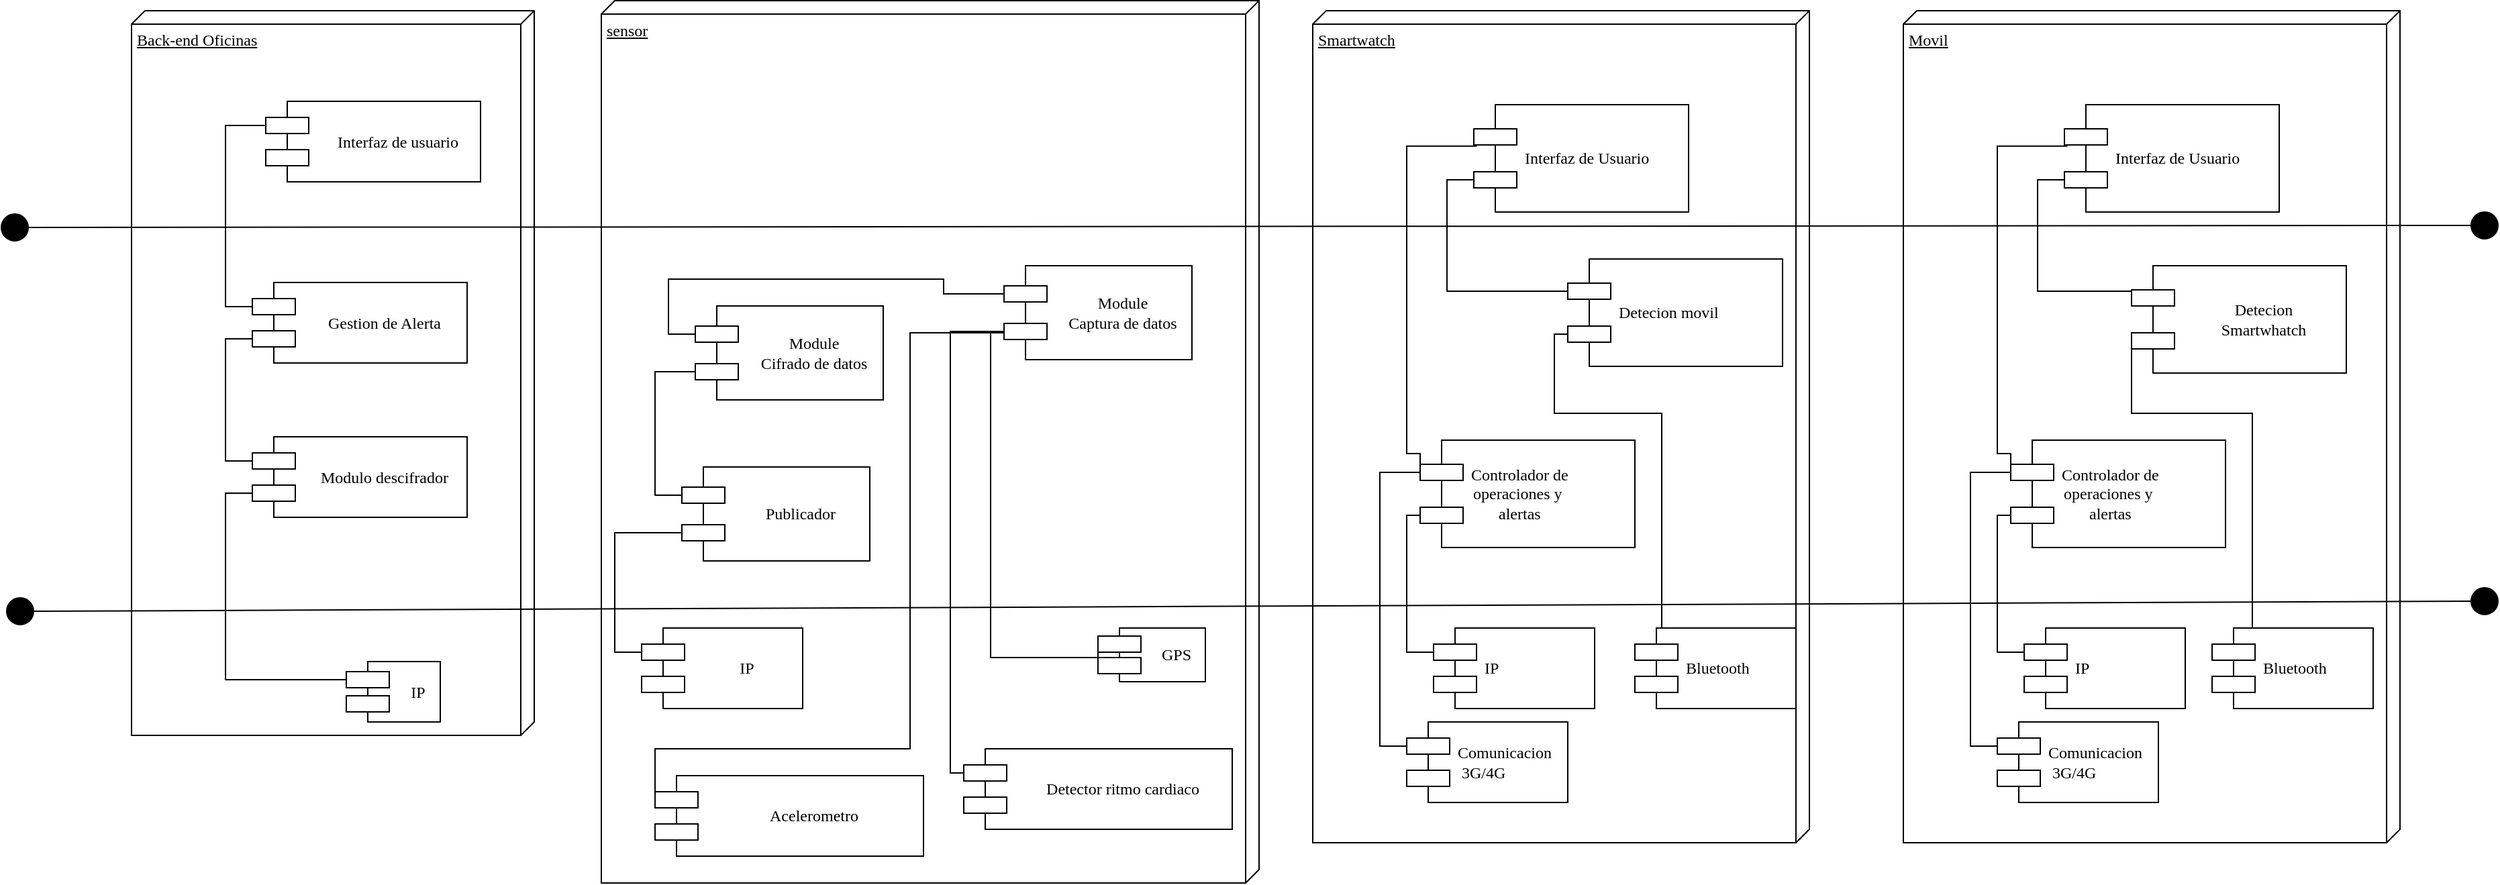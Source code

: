 <mxfile version="17.1.3" type="google"><diagram name="Page-1" id="5f0bae14-7c28-e335-631c-24af17079c00"><mxGraphModel grid="1" gridSize="10" guides="1" tooltips="1" connect="1" arrows="1" page="1" fold="1" pageScale="1" pageWidth="1100" pageHeight="850" background="none" math="0" shadow="0"><root><mxCell id="0"/><mxCell id="1" parent="0"/><mxCell id="39150e848f15840c-1" value="Back-end Oficinas" style="verticalAlign=top;align=left;spacingTop=8;spacingLeft=2;spacingRight=12;shape=cube;size=10;direction=south;fontStyle=4;html=1;rounded=0;shadow=0;comic=0;labelBackgroundColor=none;strokeWidth=1;fontFamily=Verdana;fontSize=12" parent="1" vertex="1"><mxGeometry x="370" y="80" width="300" height="540" as="geometry"/></mxCell><mxCell id="39150e848f15840c-2" value="Smartwatch" style="verticalAlign=top;align=left;spacingTop=8;spacingLeft=2;spacingRight=12;shape=cube;size=10;direction=south;fontStyle=4;html=1;rounded=0;shadow=0;comic=0;labelBackgroundColor=none;strokeWidth=1;fontFamily=Verdana;fontSize=12" parent="1" vertex="1"><mxGeometry x="1250" y="80" width="370" height="620" as="geometry"/></mxCell><mxCell id="39150e848f15840c-3" value="sensor" style="verticalAlign=top;align=left;spacingTop=8;spacingLeft=2;spacingRight=12;shape=cube;size=10;direction=south;fontStyle=4;html=1;rounded=0;shadow=0;comic=0;labelBackgroundColor=none;strokeWidth=1;fontFamily=Verdana;fontSize=12" parent="1" vertex="1"><mxGeometry x="720" y="72.5" width="490" height="657.5" as="geometry"/></mxCell><mxCell id="O-PyKzLLpzzM8SljsUj0-43" style="edgeStyle=orthogonalEdgeStyle;rounded=0;orthogonalLoop=1;jettySize=auto;html=1;exitX=0;exitY=0.3;exitDx=0;exitDy=0;entryX=0;entryY=0.3;entryDx=0;entryDy=0;endArrow=none;endFill=0;" parent="1" source="39150e848f15840c-5" target="O-PyKzLLpzzM8SljsUj0-25" edge="1"><mxGeometry relative="1" as="geometry"/></mxCell><mxCell id="39150e848f15840c-5" value="Interfaz de usuario" style="shape=component;align=center;spacingLeft=36;rounded=0;shadow=0;comic=0;labelBackgroundColor=none;strokeWidth=1;fontFamily=Verdana;fontSize=12;html=1;" parent="1" vertex="1"><mxGeometry x="470" y="147.5" width="160" height="60" as="geometry"/></mxCell><mxCell id="39150e848f15840c-6" value="" style="ellipse;whiteSpace=wrap;html=1;rounded=0;shadow=0;comic=0;labelBackgroundColor=none;strokeWidth=1;fontFamily=Verdana;fontSize=12;align=center;fillColor=#000000;" parent="1" vertex="1"><mxGeometry x="273" y="231.5" width="20" height="20" as="geometry"/></mxCell><mxCell id="O-PyKzLLpzzM8SljsUj0-2" style="edgeStyle=orthogonalEdgeStyle;rounded=0;orthogonalLoop=1;jettySize=auto;html=1;entryX=0;entryY=0.3;entryDx=0;entryDy=0;endArrow=none;endFill=0;exitX=0;exitY=0.7;exitDx=0;exitDy=0;" parent="1" source="39150e848f15840c-7" target="O-PyKzLLpzzM8SljsUj0-1" edge="1"><mxGeometry relative="1" as="geometry"><Array as="points"><mxPoint x="1350" y="206"/><mxPoint x="1350" y="289"/></Array></mxGeometry></mxCell><mxCell id="O-PyKzLLpzzM8SljsUj0-11" style="edgeStyle=orthogonalEdgeStyle;rounded=0;orthogonalLoop=1;jettySize=auto;html=1;exitX=0.014;exitY=0.386;exitDx=0;exitDy=0;endArrow=none;endFill=0;exitPerimeter=0;entryX=0;entryY=0.3;entryDx=0;entryDy=0;" parent="1" source="39150e848f15840c-7" target="O-PyKzLLpzzM8SljsUj0-9" edge="1"><mxGeometry relative="1" as="geometry"><mxPoint x="1380" y="410" as="targetPoint"/><Array as="points"><mxPoint x="1320" y="181"/><mxPoint x="1320" y="410"/><mxPoint x="1330" y="410"/></Array></mxGeometry></mxCell><mxCell id="39150e848f15840c-7" value="Interfaz de Usuario" style="shape=component;align=left;spacingLeft=36;rounded=0;shadow=0;comic=0;labelBackgroundColor=none;strokeWidth=1;fontFamily=Verdana;fontSize=12;html=1;" parent="1" vertex="1"><mxGeometry x="1370" y="150" width="160" height="80" as="geometry"/></mxCell><mxCell id="39150e848f15840c-9" value="" style="ellipse;whiteSpace=wrap;html=1;rounded=0;shadow=0;comic=0;labelBackgroundColor=none;strokeWidth=1;fontFamily=Verdana;fontSize=12;align=center;fillColor=#000000;" parent="1" vertex="1"><mxGeometry x="2113" y="230" width="20" height="20" as="geometry"/></mxCell><mxCell id="O-PyKzLLpzzM8SljsUj0-16" style="edgeStyle=orthogonalEdgeStyle;rounded=0;orthogonalLoop=1;jettySize=auto;html=1;exitX=0;exitY=0.3;exitDx=0;exitDy=0;entryX=0;entryY=0.3;entryDx=0;entryDy=0;endArrow=none;endFill=0;" parent="1" source="39150e848f15840c-10" target="O-PyKzLLpzzM8SljsUj0-14" edge="1"><mxGeometry relative="1" as="geometry"/></mxCell><mxCell id="O-PyKzLLpzzM8SljsUj0-22" style="edgeStyle=orthogonalEdgeStyle;rounded=0;orthogonalLoop=1;jettySize=auto;html=1;exitX=0;exitY=0.7;exitDx=0;exitDy=0;entryX=0;entryY=0.3;entryDx=0;entryDy=0;endArrow=none;endFill=0;" parent="1" source="39150e848f15840c-10" target="O-PyKzLLpzzM8SljsUj0-19" edge="1"><mxGeometry relative="1" as="geometry"><Array as="points"><mxPoint x="1010" y="319"/><mxPoint x="1010" y="562"/><mxPoint x="1090" y="562"/></Array></mxGeometry></mxCell><mxCell id="O-PyKzLLpzzM8SljsUj0-24" style="edgeStyle=orthogonalEdgeStyle;rounded=0;orthogonalLoop=1;jettySize=auto;html=1;exitX=0;exitY=0.7;exitDx=0;exitDy=0;entryX=0;entryY=0.3;entryDx=0;entryDy=0;endArrow=none;endFill=0;" parent="1" source="39150e848f15840c-10" target="O-PyKzLLpzzM8SljsUj0-20" edge="1"><mxGeometry relative="1" as="geometry"><Array as="points"><mxPoint x="980" y="319"/><mxPoint x="980" y="648"/></Array></mxGeometry></mxCell><mxCell id="39150e848f15840c-10" value="Module &lt;br&gt;Captura de datos" style="shape=component;align=center;spacingLeft=36;rounded=0;shadow=0;comic=0;labelBackgroundColor=none;strokeWidth=1;fontFamily=Verdana;fontSize=12;html=1;" parent="1" vertex="1"><mxGeometry x="1020" y="270" width="140" height="70" as="geometry"/></mxCell><mxCell id="pw7NvHXsrse2SZ-lEQNK-18" value="" style="ellipse;whiteSpace=wrap;html=1;rounded=0;shadow=0;comic=0;labelBackgroundColor=none;strokeWidth=1;fontFamily=Verdana;fontSize=12;align=center;fillColor=#000000;" parent="1" vertex="1"><mxGeometry x="277" y="517.5" width="20" height="20" as="geometry"/></mxCell><mxCell id="pw7NvHXsrse2SZ-lEQNK-19" value="" style="ellipse;whiteSpace=wrap;html=1;rounded=0;shadow=0;comic=0;labelBackgroundColor=none;strokeWidth=1;fontFamily=Verdana;fontSize=12;align=center;fillColor=#000000;" parent="1" vertex="1"><mxGeometry x="2113" y="510" width="20" height="20" as="geometry"/></mxCell><mxCell id="O-PyKzLLpzzM8SljsUj0-12" style="edgeStyle=orthogonalEdgeStyle;rounded=0;orthogonalLoop=1;jettySize=auto;html=1;exitX=0;exitY=0.7;exitDx=0;exitDy=0;entryX=0;entryY=0.3;entryDx=0;entryDy=0;endArrow=none;endFill=0;" parent="1" source="O-PyKzLLpzzM8SljsUj0-1" target="O-PyKzLLpzzM8SljsUj0-8" edge="1"><mxGeometry relative="1" as="geometry"><Array as="points"><mxPoint x="1430" y="321"/><mxPoint x="1430" y="380"/><mxPoint x="1510" y="380"/><mxPoint x="1510" y="558"/></Array></mxGeometry></mxCell><mxCell id="O-PyKzLLpzzM8SljsUj0-1" value="Detecion movil" style="shape=component;align=left;spacingLeft=36;rounded=0;shadow=0;comic=0;labelBackgroundColor=none;strokeWidth=1;fontFamily=Verdana;fontSize=12;html=1;" parent="1" vertex="1"><mxGeometry x="1440" y="265" width="160" height="80" as="geometry"/></mxCell><mxCell id="O-PyKzLLpzzM8SljsUj0-10" style="edgeStyle=orthogonalEdgeStyle;rounded=0;orthogonalLoop=1;jettySize=auto;html=1;exitX=0;exitY=0.3;exitDx=0;exitDy=0;entryX=0;entryY=0.7;entryDx=0;entryDy=0;endArrow=none;endFill=0;" parent="1" source="O-PyKzLLpzzM8SljsUj0-5" target="O-PyKzLLpzzM8SljsUj0-9" edge="1"><mxGeometry relative="1" as="geometry"/></mxCell><mxCell id="O-PyKzLLpzzM8SljsUj0-5" value="IP" style="shape=component;align=left;spacingLeft=36;rounded=0;shadow=0;comic=0;labelBackgroundColor=none;strokeWidth=1;fontFamily=Verdana;fontSize=12;html=1;" parent="1" vertex="1"><mxGeometry x="1340" y="540" width="120" height="60" as="geometry"/></mxCell><mxCell id="O-PyKzLLpzzM8SljsUj0-13" style="edgeStyle=orthogonalEdgeStyle;rounded=0;orthogonalLoop=1;jettySize=auto;html=1;exitX=0;exitY=0.3;exitDx=0;exitDy=0;entryX=0;entryY=0.3;entryDx=0;entryDy=0;endArrow=none;endFill=0;" parent="1" source="O-PyKzLLpzzM8SljsUj0-6" target="O-PyKzLLpzzM8SljsUj0-9" edge="1"><mxGeometry relative="1" as="geometry"/></mxCell><mxCell id="O-PyKzLLpzzM8SljsUj0-6" value="Comunicacion&amp;nbsp;&lt;br&gt;&amp;nbsp;3G/4G" style="shape=component;align=left;spacingLeft=36;rounded=0;shadow=0;comic=0;labelBackgroundColor=none;strokeWidth=1;fontFamily=Verdana;fontSize=12;html=1;" parent="1" vertex="1"><mxGeometry x="1320" y="610" width="120" height="60" as="geometry"/></mxCell><mxCell id="O-PyKzLLpzzM8SljsUj0-7" value="IP" style="shape=component;align=center;spacingLeft=36;rounded=0;shadow=0;comic=0;labelBackgroundColor=none;strokeWidth=1;fontFamily=Verdana;fontSize=12;html=1;" parent="1" vertex="1"><mxGeometry x="750" y="540" width="120" height="60" as="geometry"/></mxCell><mxCell id="O-PyKzLLpzzM8SljsUj0-8" value="Bluetooth" style="shape=component;align=left;spacingLeft=36;rounded=0;shadow=0;comic=0;labelBackgroundColor=none;strokeWidth=1;fontFamily=Verdana;fontSize=12;html=1;" parent="1" vertex="1"><mxGeometry x="1490" y="540" width="120" height="60" as="geometry"/></mxCell><mxCell id="O-PyKzLLpzzM8SljsUj0-9" value="Controlador de &lt;br&gt;&lt;div style=&quot;text-align: center&quot;&gt;&lt;span&gt;operaciones y&amp;nbsp;&lt;/span&gt;&lt;/div&gt;&lt;div style=&quot;text-align: center&quot;&gt;&lt;span&gt;alertas&lt;/span&gt;&lt;/div&gt;" style="shape=component;align=left;spacingLeft=36;rounded=0;shadow=0;comic=0;labelBackgroundColor=none;strokeWidth=1;fontFamily=Verdana;fontSize=12;html=1;" parent="1" vertex="1"><mxGeometry x="1330" y="400" width="160" height="80" as="geometry"/></mxCell><mxCell id="O-PyKzLLpzzM8SljsUj0-17" style="edgeStyle=orthogonalEdgeStyle;rounded=0;orthogonalLoop=1;jettySize=auto;html=1;exitX=0;exitY=0.7;exitDx=0;exitDy=0;entryX=0;entryY=0.3;entryDx=0;entryDy=0;endArrow=none;endFill=0;" parent="1" source="O-PyKzLLpzzM8SljsUj0-14" target="O-PyKzLLpzzM8SljsUj0-15" edge="1"><mxGeometry relative="1" as="geometry"/></mxCell><mxCell id="O-PyKzLLpzzM8SljsUj0-14" value="Module &lt;br&gt;Cifrado de datos" style="shape=component;align=center;spacingLeft=36;rounded=0;shadow=0;comic=0;labelBackgroundColor=none;strokeWidth=1;fontFamily=Verdana;fontSize=12;html=1;" parent="1" vertex="1"><mxGeometry x="790" y="300" width="140" height="70" as="geometry"/></mxCell><mxCell id="O-PyKzLLpzzM8SljsUj0-18" style="edgeStyle=orthogonalEdgeStyle;rounded=0;orthogonalLoop=1;jettySize=auto;html=1;exitX=0;exitY=0.7;exitDx=0;exitDy=0;entryX=0;entryY=0.3;entryDx=0;entryDy=0;endArrow=none;endFill=0;" parent="1" source="O-PyKzLLpzzM8SljsUj0-15" target="O-PyKzLLpzzM8SljsUj0-7" edge="1"><mxGeometry relative="1" as="geometry"/></mxCell><mxCell id="O-PyKzLLpzzM8SljsUj0-15" value="Publicador" style="shape=component;align=center;spacingLeft=36;rounded=0;shadow=0;comic=0;labelBackgroundColor=none;strokeWidth=1;fontFamily=Verdana;fontSize=12;html=1;" parent="1" vertex="1"><mxGeometry x="780" y="420" width="140" height="70" as="geometry"/></mxCell><mxCell id="O-PyKzLLpzzM8SljsUj0-19" value="GPS" style="shape=component;align=center;spacingLeft=36;rounded=0;shadow=0;comic=0;labelBackgroundColor=none;strokeWidth=1;fontFamily=Verdana;fontSize=12;html=1;" parent="1" vertex="1"><mxGeometry x="1090" y="540" width="80" height="40" as="geometry"/></mxCell><mxCell id="O-PyKzLLpzzM8SljsUj0-20" value="Detector ritmo cardiaco&lt;br&gt;" style="shape=component;align=center;spacingLeft=36;rounded=0;shadow=0;comic=0;labelBackgroundColor=none;strokeWidth=1;fontFamily=Verdana;fontSize=12;html=1;" parent="1" vertex="1"><mxGeometry x="990" y="630" width="200" height="60" as="geometry"/></mxCell><mxCell id="O-PyKzLLpzzM8SljsUj0-23" style="edgeStyle=orthogonalEdgeStyle;rounded=0;orthogonalLoop=1;jettySize=auto;html=1;exitX=0;exitY=0.3;exitDx=0;exitDy=0;endArrow=none;endFill=0;" parent="1" source="O-PyKzLLpzzM8SljsUj0-21" edge="1"><mxGeometry relative="1" as="geometry"><mxPoint x="1020" y="320" as="targetPoint"/><Array as="points"><mxPoint x="760" y="630"/><mxPoint x="950" y="630"/><mxPoint x="950" y="320"/></Array></mxGeometry></mxCell><mxCell id="O-PyKzLLpzzM8SljsUj0-21" value="Acelerometro" style="shape=component;align=center;spacingLeft=36;rounded=0;shadow=0;comic=0;labelBackgroundColor=none;strokeWidth=1;fontFamily=Verdana;fontSize=12;html=1;" parent="1" vertex="1"><mxGeometry x="760" y="650" width="200" height="60" as="geometry"/></mxCell><mxCell id="O-PyKzLLpzzM8SljsUj0-25" value="Gestion de Alerta" style="shape=component;align=center;spacingLeft=36;rounded=0;shadow=0;comic=0;labelBackgroundColor=none;strokeWidth=1;fontFamily=Verdana;fontSize=12;html=1;" parent="1" vertex="1"><mxGeometry x="460" y="282.5" width="160" height="60" as="geometry"/></mxCell><mxCell id="O-PyKzLLpzzM8SljsUj0-46" style="edgeStyle=orthogonalEdgeStyle;rounded=0;orthogonalLoop=1;jettySize=auto;html=1;exitX=0;exitY=0.3;exitDx=0;exitDy=0;entryX=0;entryY=0.7;entryDx=0;entryDy=0;endArrow=none;endFill=0;" parent="1" source="O-PyKzLLpzzM8SljsUj0-26" target="O-PyKzLLpzzM8SljsUj0-44" edge="1"><mxGeometry relative="1" as="geometry"/></mxCell><mxCell id="O-PyKzLLpzzM8SljsUj0-26" value="IP" style="shape=component;align=center;spacingLeft=36;rounded=0;shadow=0;comic=0;labelBackgroundColor=none;strokeWidth=1;fontFamily=Verdana;fontSize=12;html=1;" parent="1" vertex="1"><mxGeometry x="530" y="565" width="70" height="45" as="geometry"/></mxCell><mxCell id="O-PyKzLLpzzM8SljsUj0-29" value="Movil" style="verticalAlign=top;align=left;spacingTop=8;spacingLeft=2;spacingRight=12;shape=cube;size=10;direction=south;fontStyle=4;html=1;rounded=0;shadow=0;comic=0;labelBackgroundColor=none;strokeWidth=1;fontFamily=Verdana;fontSize=12" parent="1" vertex="1"><mxGeometry x="1690" y="80" width="370" height="620" as="geometry"/></mxCell><mxCell id="O-PyKzLLpzzM8SljsUj0-30" style="edgeStyle=orthogonalEdgeStyle;rounded=0;orthogonalLoop=1;jettySize=auto;html=1;entryX=0;entryY=0.3;entryDx=0;entryDy=0;endArrow=none;endFill=0;exitX=0;exitY=0.7;exitDx=0;exitDy=0;" parent="1" source="O-PyKzLLpzzM8SljsUj0-32" target="O-PyKzLLpzzM8SljsUj0-34" edge="1"><mxGeometry relative="1" as="geometry"><Array as="points"><mxPoint x="1790" y="206"/><mxPoint x="1790" y="289"/></Array></mxGeometry></mxCell><mxCell id="O-PyKzLLpzzM8SljsUj0-31" style="edgeStyle=orthogonalEdgeStyle;rounded=0;orthogonalLoop=1;jettySize=auto;html=1;exitX=0.014;exitY=0.386;exitDx=0;exitDy=0;endArrow=none;endFill=0;exitPerimeter=0;entryX=0;entryY=0.3;entryDx=0;entryDy=0;" parent="1" source="O-PyKzLLpzzM8SljsUj0-32" target="O-PyKzLLpzzM8SljsUj0-40" edge="1"><mxGeometry relative="1" as="geometry"><mxPoint x="1820" y="410" as="targetPoint"/><Array as="points"><mxPoint x="1760" y="181"/><mxPoint x="1760" y="410"/><mxPoint x="1770" y="410"/></Array></mxGeometry></mxCell><mxCell id="O-PyKzLLpzzM8SljsUj0-32" value="Interfaz de Usuario" style="shape=component;align=left;spacingLeft=36;rounded=0;shadow=0;comic=0;labelBackgroundColor=none;strokeWidth=1;fontFamily=Verdana;fontSize=12;html=1;" parent="1" vertex="1"><mxGeometry x="1810" y="150" width="160" height="80" as="geometry"/></mxCell><mxCell id="O-PyKzLLpzzM8SljsUj0-33" style="edgeStyle=orthogonalEdgeStyle;rounded=0;orthogonalLoop=1;jettySize=auto;html=1;exitX=0;exitY=0.7;exitDx=0;exitDy=0;entryX=0;entryY=0.3;entryDx=0;entryDy=0;endArrow=none;endFill=0;" parent="1" source="O-PyKzLLpzzM8SljsUj0-34" target="O-PyKzLLpzzM8SljsUj0-39" edge="1"><mxGeometry relative="1" as="geometry"><Array as="points"><mxPoint x="1860" y="380"/><mxPoint x="1950" y="380"/><mxPoint x="1950" y="558"/></Array></mxGeometry></mxCell><mxCell id="O-PyKzLLpzzM8SljsUj0-34" value="Detecion &lt;br&gt;Smartwhatch" style="shape=component;align=center;spacingLeft=36;rounded=0;shadow=0;comic=0;labelBackgroundColor=none;strokeWidth=1;fontFamily=Verdana;fontSize=12;html=1;" parent="1" vertex="1"><mxGeometry x="1860" y="270" width="160" height="80" as="geometry"/></mxCell><mxCell id="O-PyKzLLpzzM8SljsUj0-35" style="edgeStyle=orthogonalEdgeStyle;rounded=0;orthogonalLoop=1;jettySize=auto;html=1;exitX=0;exitY=0.3;exitDx=0;exitDy=0;entryX=0;entryY=0.7;entryDx=0;entryDy=0;endArrow=none;endFill=0;" parent="1" source="O-PyKzLLpzzM8SljsUj0-36" target="O-PyKzLLpzzM8SljsUj0-40" edge="1"><mxGeometry relative="1" as="geometry"/></mxCell><mxCell id="O-PyKzLLpzzM8SljsUj0-36" value="IP" style="shape=component;align=left;spacingLeft=36;rounded=0;shadow=0;comic=0;labelBackgroundColor=none;strokeWidth=1;fontFamily=Verdana;fontSize=12;html=1;" parent="1" vertex="1"><mxGeometry x="1780" y="540" width="120" height="60" as="geometry"/></mxCell><mxCell id="O-PyKzLLpzzM8SljsUj0-37" style="edgeStyle=orthogonalEdgeStyle;rounded=0;orthogonalLoop=1;jettySize=auto;html=1;exitX=0;exitY=0.3;exitDx=0;exitDy=0;entryX=0;entryY=0.3;entryDx=0;entryDy=0;endArrow=none;endFill=0;" parent="1" source="O-PyKzLLpzzM8SljsUj0-38" target="O-PyKzLLpzzM8SljsUj0-40" edge="1"><mxGeometry relative="1" as="geometry"/></mxCell><mxCell id="O-PyKzLLpzzM8SljsUj0-38" value="Comunicacion&amp;nbsp;&lt;br&gt;&amp;nbsp;3G/4G" style="shape=component;align=left;spacingLeft=36;rounded=0;shadow=0;comic=0;labelBackgroundColor=none;strokeWidth=1;fontFamily=Verdana;fontSize=12;html=1;" parent="1" vertex="1"><mxGeometry x="1760" y="610" width="120" height="60" as="geometry"/></mxCell><mxCell id="O-PyKzLLpzzM8SljsUj0-39" value="Bluetooth" style="shape=component;align=left;spacingLeft=36;rounded=0;shadow=0;comic=0;labelBackgroundColor=none;strokeWidth=1;fontFamily=Verdana;fontSize=12;html=1;" parent="1" vertex="1"><mxGeometry x="1920" y="540" width="120" height="60" as="geometry"/></mxCell><mxCell id="O-PyKzLLpzzM8SljsUj0-40" value="Controlador de &lt;br&gt;&lt;div style=&quot;text-align: center&quot;&gt;&lt;span&gt;operaciones y&amp;nbsp;&lt;/span&gt;&lt;/div&gt;&lt;div style=&quot;text-align: center&quot;&gt;&lt;span&gt;alertas&lt;/span&gt;&lt;/div&gt;" style="shape=component;align=left;spacingLeft=36;rounded=0;shadow=0;comic=0;labelBackgroundColor=none;strokeWidth=1;fontFamily=Verdana;fontSize=12;html=1;" parent="1" vertex="1"><mxGeometry x="1770" y="400" width="160" height="80" as="geometry"/></mxCell><mxCell id="pw7NvHXsrse2SZ-lEQNK-11" style="rounded=0;orthogonalLoop=1;jettySize=auto;html=1;entryX=0;entryY=0.5;entryDx=0;entryDy=0;endArrow=none;endFill=0;exitX=1;exitY=0.5;exitDx=0;exitDy=0;" parent="1" source="39150e848f15840c-6" target="39150e848f15840c-9" edge="1"><mxGeometry relative="1" as="geometry"><mxPoint x="80" y="250" as="sourcePoint"/></mxGeometry></mxCell><mxCell id="pw7NvHXsrse2SZ-lEQNK-17" style="rounded=0;orthogonalLoop=1;jettySize=auto;html=1;entryX=0;entryY=0.5;entryDx=0;entryDy=0;endArrow=none;endFill=0;exitX=1;exitY=0.5;exitDx=0;exitDy=0;" parent="1" source="pw7NvHXsrse2SZ-lEQNK-18" target="pw7NvHXsrse2SZ-lEQNK-19" edge="1"><mxGeometry relative="1" as="geometry"><mxPoint x="100" y="270" as="sourcePoint"/></mxGeometry></mxCell><mxCell id="O-PyKzLLpzzM8SljsUj0-45" style="edgeStyle=orthogonalEdgeStyle;rounded=0;orthogonalLoop=1;jettySize=auto;html=1;exitX=0;exitY=0.3;exitDx=0;exitDy=0;entryX=0;entryY=0.7;entryDx=0;entryDy=0;endArrow=none;endFill=0;" parent="1" source="O-PyKzLLpzzM8SljsUj0-44" target="O-PyKzLLpzzM8SljsUj0-25" edge="1"><mxGeometry relative="1" as="geometry"/></mxCell><mxCell id="O-PyKzLLpzzM8SljsUj0-44" value="Modulo descifrador" style="shape=component;align=center;spacingLeft=36;rounded=0;shadow=0;comic=0;labelBackgroundColor=none;strokeWidth=1;fontFamily=Verdana;fontSize=12;html=1;" parent="1" vertex="1"><mxGeometry x="460" y="397.5" width="160" height="60" as="geometry"/></mxCell></root></mxGraphModel></diagram></mxfile>